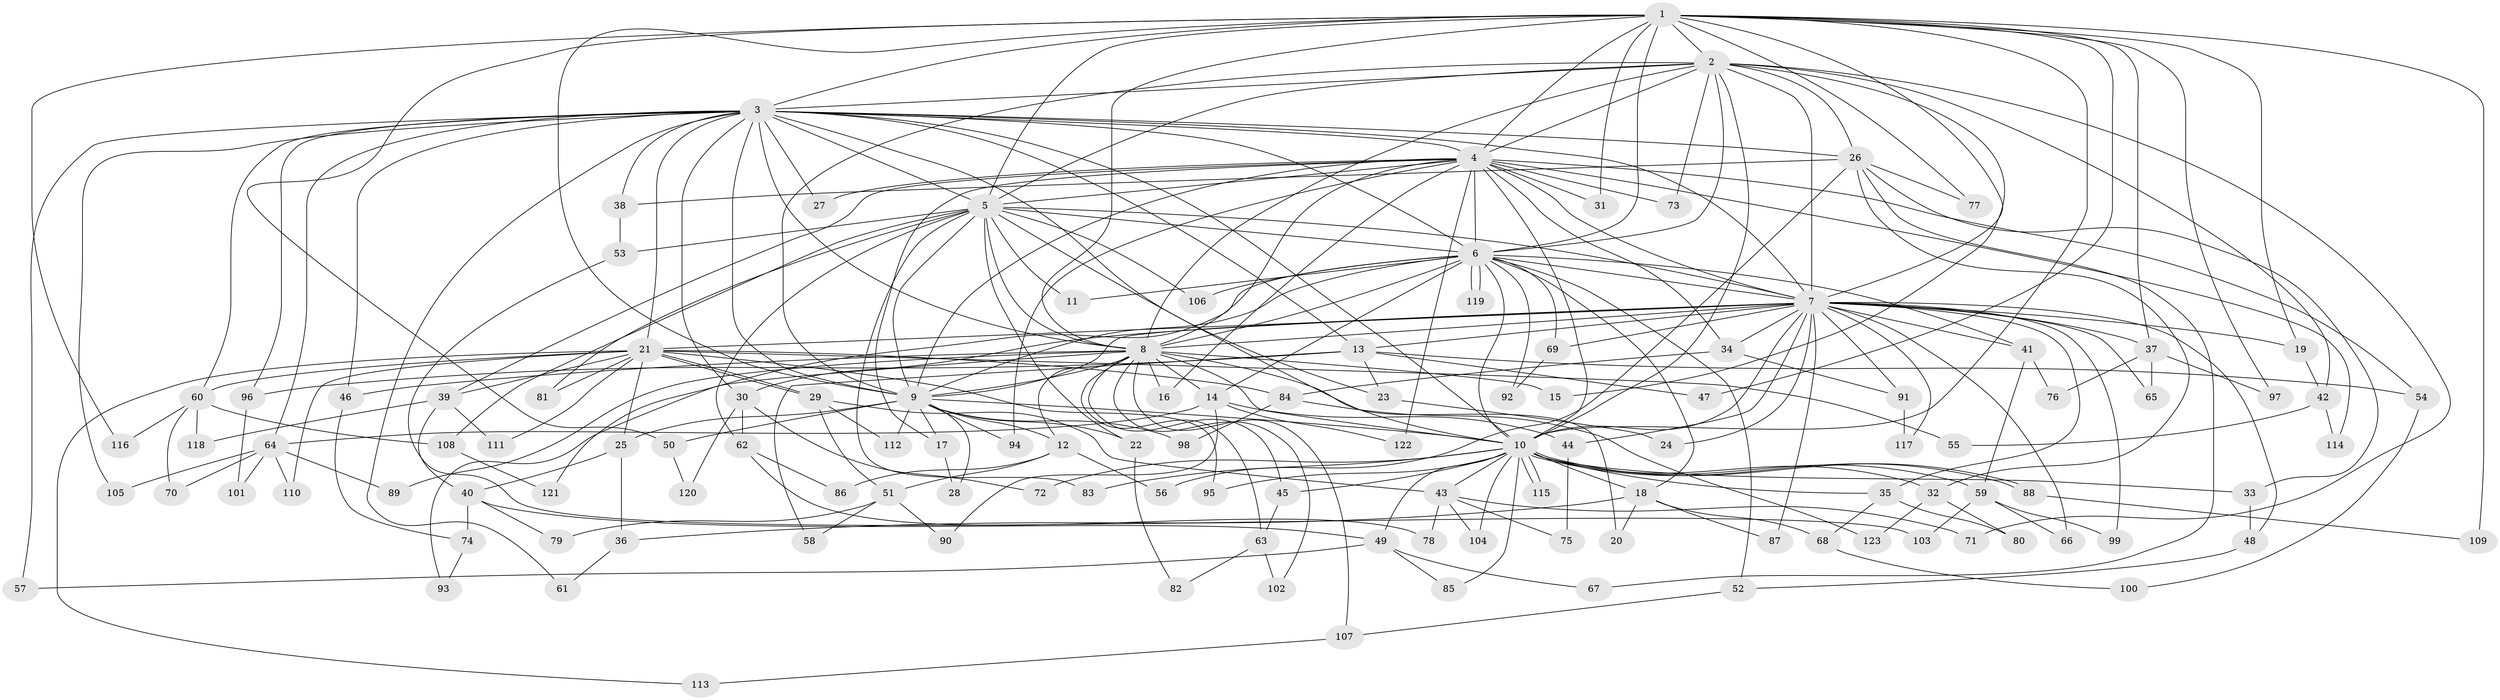 // coarse degree distribution, {16: 0.04081632653061224, 18: 0.02040816326530612, 1: 0.10204081632653061, 2: 0.5102040816326531, 13: 0.02040816326530612, 10: 0.04081632653061224, 3: 0.14285714285714285, 5: 0.04081632653061224, 9: 0.02040816326530612, 4: 0.02040816326530612, 20: 0.02040816326530612, 8: 0.02040816326530612}
// Generated by graph-tools (version 1.1) at 2025/49/03/04/25 21:49:17]
// undirected, 123 vertices, 271 edges
graph export_dot {
graph [start="1"]
  node [color=gray90,style=filled];
  1;
  2;
  3;
  4;
  5;
  6;
  7;
  8;
  9;
  10;
  11;
  12;
  13;
  14;
  15;
  16;
  17;
  18;
  19;
  20;
  21;
  22;
  23;
  24;
  25;
  26;
  27;
  28;
  29;
  30;
  31;
  32;
  33;
  34;
  35;
  36;
  37;
  38;
  39;
  40;
  41;
  42;
  43;
  44;
  45;
  46;
  47;
  48;
  49;
  50;
  51;
  52;
  53;
  54;
  55;
  56;
  57;
  58;
  59;
  60;
  61;
  62;
  63;
  64;
  65;
  66;
  67;
  68;
  69;
  70;
  71;
  72;
  73;
  74;
  75;
  76;
  77;
  78;
  79;
  80;
  81;
  82;
  83;
  84;
  85;
  86;
  87;
  88;
  89;
  90;
  91;
  92;
  93;
  94;
  95;
  96;
  97;
  98;
  99;
  100;
  101;
  102;
  103;
  104;
  105;
  106;
  107;
  108;
  109;
  110;
  111;
  112;
  113;
  114;
  115;
  116;
  117;
  118;
  119;
  120;
  121;
  122;
  123;
  1 -- 2;
  1 -- 3;
  1 -- 4;
  1 -- 5;
  1 -- 6;
  1 -- 7;
  1 -- 8;
  1 -- 9;
  1 -- 10;
  1 -- 19;
  1 -- 31;
  1 -- 37;
  1 -- 47;
  1 -- 50;
  1 -- 77;
  1 -- 97;
  1 -- 109;
  1 -- 116;
  2 -- 3;
  2 -- 4;
  2 -- 5;
  2 -- 6;
  2 -- 7;
  2 -- 8;
  2 -- 9;
  2 -- 10;
  2 -- 15;
  2 -- 26;
  2 -- 42;
  2 -- 71;
  2 -- 73;
  3 -- 4;
  3 -- 5;
  3 -- 6;
  3 -- 7;
  3 -- 8;
  3 -- 9;
  3 -- 10;
  3 -- 13;
  3 -- 21;
  3 -- 23;
  3 -- 26;
  3 -- 27;
  3 -- 30;
  3 -- 38;
  3 -- 46;
  3 -- 57;
  3 -- 60;
  3 -- 61;
  3 -- 64;
  3 -- 96;
  3 -- 105;
  4 -- 5;
  4 -- 6;
  4 -- 7;
  4 -- 8;
  4 -- 9;
  4 -- 10;
  4 -- 16;
  4 -- 17;
  4 -- 27;
  4 -- 31;
  4 -- 34;
  4 -- 39;
  4 -- 54;
  4 -- 73;
  4 -- 94;
  4 -- 114;
  4 -- 122;
  5 -- 6;
  5 -- 7;
  5 -- 8;
  5 -- 9;
  5 -- 10;
  5 -- 11;
  5 -- 22;
  5 -- 53;
  5 -- 62;
  5 -- 81;
  5 -- 83;
  5 -- 106;
  5 -- 108;
  6 -- 7;
  6 -- 8;
  6 -- 9;
  6 -- 10;
  6 -- 11;
  6 -- 14;
  6 -- 18;
  6 -- 41;
  6 -- 52;
  6 -- 69;
  6 -- 92;
  6 -- 106;
  6 -- 119;
  6 -- 119;
  6 -- 121;
  7 -- 8;
  7 -- 9;
  7 -- 10;
  7 -- 13;
  7 -- 19;
  7 -- 21;
  7 -- 24;
  7 -- 30;
  7 -- 34;
  7 -- 35;
  7 -- 37;
  7 -- 41;
  7 -- 44;
  7 -- 48;
  7 -- 65;
  7 -- 66;
  7 -- 69;
  7 -- 87;
  7 -- 91;
  7 -- 99;
  7 -- 117;
  8 -- 9;
  8 -- 10;
  8 -- 12;
  8 -- 14;
  8 -- 15;
  8 -- 16;
  8 -- 20;
  8 -- 45;
  8 -- 46;
  8 -- 63;
  8 -- 89;
  8 -- 93;
  8 -- 102;
  8 -- 107;
  9 -- 10;
  9 -- 12;
  9 -- 17;
  9 -- 22;
  9 -- 25;
  9 -- 28;
  9 -- 50;
  9 -- 94;
  9 -- 98;
  9 -- 112;
  10 -- 18;
  10 -- 32;
  10 -- 33;
  10 -- 35;
  10 -- 43;
  10 -- 45;
  10 -- 49;
  10 -- 59;
  10 -- 72;
  10 -- 83;
  10 -- 85;
  10 -- 88;
  10 -- 88;
  10 -- 95;
  10 -- 104;
  10 -- 115;
  10 -- 115;
  12 -- 51;
  12 -- 56;
  12 -- 86;
  13 -- 23;
  13 -- 47;
  13 -- 54;
  13 -- 58;
  13 -- 96;
  14 -- 44;
  14 -- 64;
  14 -- 90;
  14 -- 122;
  17 -- 28;
  18 -- 20;
  18 -- 36;
  18 -- 68;
  18 -- 87;
  19 -- 42;
  21 -- 25;
  21 -- 29;
  21 -- 29;
  21 -- 39;
  21 -- 55;
  21 -- 60;
  21 -- 81;
  21 -- 84;
  21 -- 95;
  21 -- 110;
  21 -- 111;
  21 -- 113;
  22 -- 82;
  23 -- 24;
  25 -- 36;
  25 -- 40;
  26 -- 32;
  26 -- 33;
  26 -- 38;
  26 -- 56;
  26 -- 67;
  26 -- 77;
  29 -- 43;
  29 -- 51;
  29 -- 112;
  30 -- 62;
  30 -- 72;
  30 -- 120;
  32 -- 80;
  32 -- 123;
  33 -- 48;
  34 -- 84;
  34 -- 91;
  35 -- 68;
  35 -- 80;
  36 -- 61;
  37 -- 65;
  37 -- 76;
  37 -- 97;
  38 -- 53;
  39 -- 40;
  39 -- 111;
  39 -- 118;
  40 -- 49;
  40 -- 74;
  40 -- 79;
  41 -- 59;
  41 -- 76;
  42 -- 55;
  42 -- 114;
  43 -- 71;
  43 -- 75;
  43 -- 78;
  43 -- 104;
  44 -- 75;
  45 -- 63;
  46 -- 74;
  48 -- 52;
  49 -- 57;
  49 -- 67;
  49 -- 85;
  50 -- 120;
  51 -- 58;
  51 -- 79;
  51 -- 90;
  52 -- 107;
  53 -- 103;
  54 -- 100;
  59 -- 66;
  59 -- 99;
  59 -- 103;
  60 -- 70;
  60 -- 108;
  60 -- 116;
  60 -- 118;
  62 -- 78;
  62 -- 86;
  63 -- 82;
  63 -- 102;
  64 -- 70;
  64 -- 89;
  64 -- 101;
  64 -- 105;
  64 -- 110;
  68 -- 100;
  69 -- 92;
  74 -- 93;
  84 -- 98;
  84 -- 123;
  88 -- 109;
  91 -- 117;
  96 -- 101;
  107 -- 113;
  108 -- 121;
}
